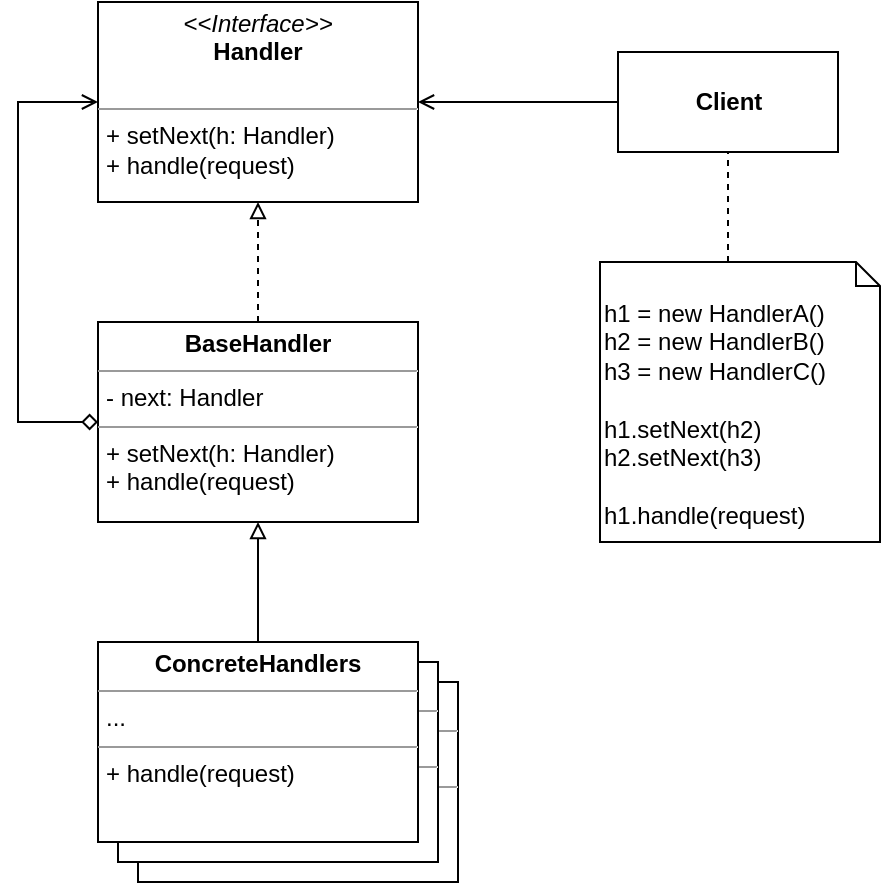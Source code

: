 <mxfile version="20.8.16" type="device"><diagram name="Page-1" id="OOekG8BUBOl4RhHtW2kO"><mxGraphModel dx="714" dy="775" grid="1" gridSize="10" guides="1" tooltips="1" connect="1" arrows="1" fold="1" page="1" pageScale="1" pageWidth="827" pageHeight="1169" math="0" shadow="0"><root><mxCell id="0"/><mxCell id="1" parent="0"/><mxCell id="TLT4Fm09MRi-oQVttMZo-1" value="&lt;p style=&quot;margin:0px;margin-top:4px;text-align:center;&quot;&gt;&lt;i&gt;&amp;lt;&amp;lt;Interface&amp;gt;&amp;gt;&lt;/i&gt;&lt;br&gt;&lt;b&gt;Handler&lt;/b&gt;&lt;/p&gt;&lt;br&gt;&lt;hr size=&quot;1&quot;&gt;&lt;p style=&quot;margin:0px;margin-left:4px;&quot;&gt;+ setNext(h: Handler)&lt;br&gt;+ handle(request)&lt;/p&gt;" style="verticalAlign=top;align=left;overflow=fill;fontSize=12;fontFamily=Helvetica;html=1;" vertex="1" parent="1"><mxGeometry x="120" y="240" width="160" height="100" as="geometry"/></mxCell><mxCell id="TLT4Fm09MRi-oQVttMZo-9" style="edgeStyle=orthogonalEdgeStyle;rounded=0;orthogonalLoop=1;jettySize=auto;html=1;exitX=0.5;exitY=0;exitDx=0;exitDy=0;entryX=0.5;entryY=1;entryDx=0;entryDy=0;endArrow=block;endFill=0;dashed=1;" edge="1" parent="1" source="TLT4Fm09MRi-oQVttMZo-3" target="TLT4Fm09MRi-oQVttMZo-1"><mxGeometry relative="1" as="geometry"/></mxCell><mxCell id="TLT4Fm09MRi-oQVttMZo-11" style="edgeStyle=orthogonalEdgeStyle;rounded=0;orthogonalLoop=1;jettySize=auto;html=1;exitX=0;exitY=0.5;exitDx=0;exitDy=0;entryX=0;entryY=0.5;entryDx=0;entryDy=0;endArrow=open;endFill=0;startArrow=diamond;startFill=0;" edge="1" parent="1" source="TLT4Fm09MRi-oQVttMZo-3" target="TLT4Fm09MRi-oQVttMZo-1"><mxGeometry relative="1" as="geometry"><Array as="points"><mxPoint x="80" y="450"/><mxPoint x="80" y="290"/></Array></mxGeometry></mxCell><mxCell id="TLT4Fm09MRi-oQVttMZo-3" value="&lt;p style=&quot;margin:0px;margin-top:4px;text-align:center;&quot;&gt;&lt;b&gt;BaseHandler&lt;/b&gt;&lt;/p&gt;&lt;hr size=&quot;1&quot;&gt;&lt;p style=&quot;margin:0px;margin-left:4px;&quot;&gt;- next: Handler&lt;/p&gt;&lt;hr size=&quot;1&quot;&gt;&lt;p style=&quot;margin:0px;margin-left:4px;&quot;&gt;+ setNext(h: Handler)&lt;/p&gt;&lt;p style=&quot;margin:0px;margin-left:4px;&quot;&gt;+ handle(request)&lt;/p&gt;" style="verticalAlign=top;align=left;overflow=fill;fontSize=12;fontFamily=Helvetica;html=1;" vertex="1" parent="1"><mxGeometry x="120" y="400" width="160" height="100" as="geometry"/></mxCell><mxCell id="TLT4Fm09MRi-oQVttMZo-12" style="edgeStyle=orthogonalEdgeStyle;rounded=0;orthogonalLoop=1;jettySize=auto;html=1;exitX=0;exitY=0.5;exitDx=0;exitDy=0;entryX=1;entryY=0.5;entryDx=0;entryDy=0;endArrow=open;endFill=0;" edge="1" parent="1" source="TLT4Fm09MRi-oQVttMZo-5" target="TLT4Fm09MRi-oQVttMZo-1"><mxGeometry relative="1" as="geometry"/></mxCell><mxCell id="TLT4Fm09MRi-oQVttMZo-5" value="&lt;b&gt;Client&lt;/b&gt;" style="html=1;" vertex="1" parent="1"><mxGeometry x="380" y="265" width="110" height="50" as="geometry"/></mxCell><mxCell id="TLT4Fm09MRi-oQVttMZo-8" value="" style="group" vertex="1" connectable="0" parent="1"><mxGeometry x="120" y="560" width="180" height="120" as="geometry"/></mxCell><mxCell id="TLT4Fm09MRi-oQVttMZo-7" value="&lt;p style=&quot;margin:0px;margin-top:4px;text-align:center;&quot;&gt;&lt;b&gt;ConcreteHandlers&lt;/b&gt;&lt;/p&gt;&lt;hr size=&quot;1&quot;&gt;&lt;p style=&quot;margin:0px;margin-left:4px;&quot;&gt;...&lt;/p&gt;&lt;hr size=&quot;1&quot;&gt;&lt;p style=&quot;margin:0px;margin-left:4px;&quot;&gt;&lt;span style=&quot;background-color: initial;&quot;&gt;+ handle(request)&lt;/span&gt;&lt;br&gt;&lt;/p&gt;" style="verticalAlign=top;align=left;overflow=fill;fontSize=12;fontFamily=Helvetica;html=1;" vertex="1" parent="TLT4Fm09MRi-oQVttMZo-8"><mxGeometry x="20" y="20" width="160" height="100" as="geometry"/></mxCell><mxCell id="TLT4Fm09MRi-oQVttMZo-6" value="&lt;p style=&quot;margin:0px;margin-top:4px;text-align:center;&quot;&gt;&lt;b&gt;ConcreteHandlers&lt;/b&gt;&lt;/p&gt;&lt;hr size=&quot;1&quot;&gt;&lt;p style=&quot;margin:0px;margin-left:4px;&quot;&gt;...&lt;/p&gt;&lt;hr size=&quot;1&quot;&gt;&lt;p style=&quot;margin:0px;margin-left:4px;&quot;&gt;&lt;span style=&quot;background-color: initial;&quot;&gt;+ handle(request)&lt;/span&gt;&lt;br&gt;&lt;/p&gt;" style="verticalAlign=top;align=left;overflow=fill;fontSize=12;fontFamily=Helvetica;html=1;" vertex="1" parent="TLT4Fm09MRi-oQVttMZo-8"><mxGeometry x="10" y="10" width="160" height="100" as="geometry"/></mxCell><mxCell id="TLT4Fm09MRi-oQVttMZo-4" value="&lt;p style=&quot;margin:0px;margin-top:4px;text-align:center;&quot;&gt;&lt;b&gt;ConcreteHandlers&lt;/b&gt;&lt;/p&gt;&lt;hr size=&quot;1&quot;&gt;&lt;p style=&quot;margin:0px;margin-left:4px;&quot;&gt;...&lt;/p&gt;&lt;hr size=&quot;1&quot;&gt;&lt;p style=&quot;margin:0px;margin-left:4px;&quot;&gt;&lt;span style=&quot;background-color: initial;&quot;&gt;+ handle(request)&lt;/span&gt;&lt;br&gt;&lt;/p&gt;" style="verticalAlign=top;align=left;overflow=fill;fontSize=12;fontFamily=Helvetica;html=1;" vertex="1" parent="TLT4Fm09MRi-oQVttMZo-8"><mxGeometry width="160" height="100" as="geometry"/></mxCell><mxCell id="TLT4Fm09MRi-oQVttMZo-10" style="edgeStyle=orthogonalEdgeStyle;rounded=0;orthogonalLoop=1;jettySize=auto;html=1;exitX=0.5;exitY=0;exitDx=0;exitDy=0;endArrow=block;endFill=0;" edge="1" parent="1" source="TLT4Fm09MRi-oQVttMZo-4" target="TLT4Fm09MRi-oQVttMZo-3"><mxGeometry relative="1" as="geometry"/></mxCell><mxCell id="TLT4Fm09MRi-oQVttMZo-14" style="edgeStyle=orthogonalEdgeStyle;rounded=0;orthogonalLoop=1;jettySize=auto;html=1;exitX=0;exitY=0;exitDx=64;exitDy=0;exitPerimeter=0;entryX=0.5;entryY=1;entryDx=0;entryDy=0;dashed=1;startArrow=none;startFill=0;endArrow=none;endFill=0;" edge="1" parent="1" source="TLT4Fm09MRi-oQVttMZo-13" target="TLT4Fm09MRi-oQVttMZo-5"><mxGeometry relative="1" as="geometry"/></mxCell><mxCell id="TLT4Fm09MRi-oQVttMZo-13" value="h1 = new HandlerA()&lt;br&gt;h2 = new HandlerB()&lt;br&gt;h3 = new HandlerC()&lt;br&gt;&lt;br&gt;h1.setNext(h2)&lt;br&gt;h2.setNext(h3)&lt;br&gt;&lt;br&gt;h1.handle(request)" style="shape=note2;boundedLbl=1;whiteSpace=wrap;html=1;size=12;verticalAlign=top;align=left;" vertex="1" parent="1"><mxGeometry x="371" y="370" width="140" height="140" as="geometry"/></mxCell></root></mxGraphModel></diagram></mxfile>